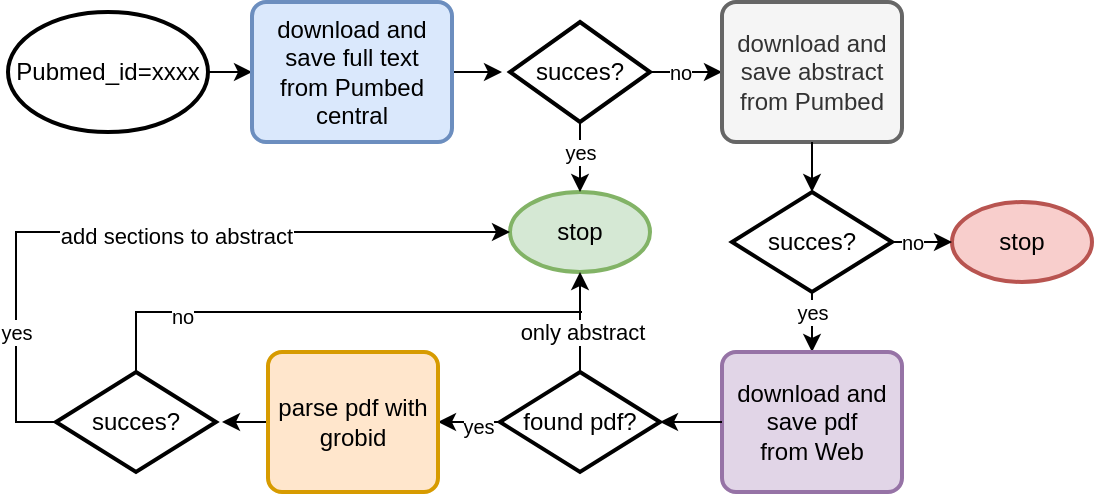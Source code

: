 <mxfile version="24.7.17">
  <diagram name="Page-1" id="FT69DGzZmtf_OwoHDabn">
    <mxGraphModel dx="669" dy="426" grid="1" gridSize="10" guides="1" tooltips="1" connect="1" arrows="1" fold="1" page="1" pageScale="1" pageWidth="827" pageHeight="1169" math="0" shadow="0">
      <root>
        <mxCell id="0" />
        <mxCell id="1" parent="0" />
        <mxCell id="o996kWGBLm6XRRgAgfAA-20" style="edgeStyle=orthogonalEdgeStyle;rounded=0;orthogonalLoop=1;jettySize=auto;html=1;exitX=1;exitY=0.5;exitDx=0;exitDy=0;exitPerimeter=0;entryX=0;entryY=0.5;entryDx=0;entryDy=0;" edge="1" parent="1" source="o996kWGBLm6XRRgAgfAA-5" target="o996kWGBLm6XRRgAgfAA-6">
          <mxGeometry relative="1" as="geometry" />
        </mxCell>
        <mxCell id="o996kWGBLm6XRRgAgfAA-5" value="Pubmed_id=xxxx" style="strokeWidth=2;html=1;shape=mxgraph.flowchart.start_1;whiteSpace=wrap;" vertex="1" parent="1">
          <mxGeometry x="93" y="130" width="100" height="60" as="geometry" />
        </mxCell>
        <mxCell id="o996kWGBLm6XRRgAgfAA-21" style="edgeStyle=orthogonalEdgeStyle;rounded=0;orthogonalLoop=1;jettySize=auto;html=1;exitX=1;exitY=0.5;exitDx=0;exitDy=0;" edge="1" parent="1" source="o996kWGBLm6XRRgAgfAA-6">
          <mxGeometry relative="1" as="geometry">
            <mxPoint x="340" y="160" as="targetPoint" />
          </mxGeometry>
        </mxCell>
        <mxCell id="o996kWGBLm6XRRgAgfAA-6" value="download and save full text&lt;div&gt;from Pumbed central&lt;/div&gt;" style="rounded=1;whiteSpace=wrap;html=1;absoluteArcSize=1;arcSize=14;strokeWidth=2;fillColor=#dae8fc;strokeColor=#6c8ebf;" vertex="1" parent="1">
          <mxGeometry x="215" y="125" width="100" height="70" as="geometry" />
        </mxCell>
        <mxCell id="o996kWGBLm6XRRgAgfAA-23" style="edgeStyle=orthogonalEdgeStyle;rounded=0;orthogonalLoop=1;jettySize=auto;html=1;exitX=1;exitY=0.5;exitDx=0;exitDy=0;exitPerimeter=0;entryX=0;entryY=0.5;entryDx=0;entryDy=0;" edge="1" parent="1" source="o996kWGBLm6XRRgAgfAA-7" target="o996kWGBLm6XRRgAgfAA-13">
          <mxGeometry relative="1" as="geometry" />
        </mxCell>
        <mxCell id="o996kWGBLm6XRRgAgfAA-32" value="&lt;font style=&quot;font-size: 10px;&quot;&gt;no&lt;/font&gt;" style="edgeLabel;html=1;align=center;verticalAlign=middle;resizable=0;points=[];" vertex="1" connectable="0" parent="o996kWGBLm6XRRgAgfAA-23">
          <mxGeometry x="-0.185" relative="1" as="geometry">
            <mxPoint as="offset" />
          </mxGeometry>
        </mxCell>
        <mxCell id="o996kWGBLm6XRRgAgfAA-7" value="succes?" style="strokeWidth=2;html=1;shape=mxgraph.flowchart.decision;whiteSpace=wrap;" vertex="1" parent="1">
          <mxGeometry x="344" y="135" width="70" height="50" as="geometry" />
        </mxCell>
        <mxCell id="o996kWGBLm6XRRgAgfAA-8" value="stop" style="strokeWidth=2;html=1;shape=mxgraph.flowchart.start_1;whiteSpace=wrap;fillColor=#d5e8d4;strokeColor=#82b366;" vertex="1" parent="1">
          <mxGeometry x="344" y="220" width="70" height="40" as="geometry" />
        </mxCell>
        <mxCell id="o996kWGBLm6XRRgAgfAA-13" value="download and save abstract&lt;div&gt;from Pumbed&lt;/div&gt;" style="rounded=1;whiteSpace=wrap;html=1;absoluteArcSize=1;arcSize=14;strokeWidth=2;fillColor=#f5f5f5;strokeColor=#666666;fontColor=#333333;" vertex="1" parent="1">
          <mxGeometry x="450" y="125" width="90" height="70" as="geometry" />
        </mxCell>
        <mxCell id="o996kWGBLm6XRRgAgfAA-28" style="edgeStyle=orthogonalEdgeStyle;rounded=0;orthogonalLoop=1;jettySize=auto;html=1;exitX=0.5;exitY=1;exitDx=0;exitDy=0;exitPerimeter=0;" edge="1" parent="1" source="o996kWGBLm6XRRgAgfAA-14" target="o996kWGBLm6XRRgAgfAA-27">
          <mxGeometry relative="1" as="geometry" />
        </mxCell>
        <mxCell id="o996kWGBLm6XRRgAgfAA-31" value="&lt;font style=&quot;font-size: 10px;&quot;&gt;yes&lt;/font&gt;" style="edgeLabel;html=1;align=center;verticalAlign=middle;resizable=0;points=[];" vertex="1" connectable="0" parent="o996kWGBLm6XRRgAgfAA-28">
          <mxGeometry x="-0.05" y="1" relative="1" as="geometry">
            <mxPoint x="1" y="-6" as="offset" />
          </mxGeometry>
        </mxCell>
        <mxCell id="o996kWGBLm6XRRgAgfAA-14" value="succes?" style="strokeWidth=2;html=1;shape=mxgraph.flowchart.decision;whiteSpace=wrap;" vertex="1" parent="1">
          <mxGeometry x="455" y="220" width="80" height="50" as="geometry" />
        </mxCell>
        <mxCell id="o996kWGBLm6XRRgAgfAA-22" value="&lt;font style=&quot;font-size: 10px;&quot;&gt;yes&lt;/font&gt;" style="edgeStyle=orthogonalEdgeStyle;rounded=0;orthogonalLoop=1;jettySize=auto;html=1;exitX=0.5;exitY=1;exitDx=0;exitDy=0;exitPerimeter=0;entryX=0.5;entryY=0;entryDx=0;entryDy=0;entryPerimeter=0;" edge="1" parent="1" source="o996kWGBLm6XRRgAgfAA-7" target="o996kWGBLm6XRRgAgfAA-8">
          <mxGeometry x="-0.143" relative="1" as="geometry">
            <mxPoint as="offset" />
          </mxGeometry>
        </mxCell>
        <mxCell id="o996kWGBLm6XRRgAgfAA-25" value="stop" style="strokeWidth=2;html=1;shape=mxgraph.flowchart.start_1;whiteSpace=wrap;fillColor=#f8cecc;strokeColor=#b85450;" vertex="1" parent="1">
          <mxGeometry x="565" y="225" width="70" height="40" as="geometry" />
        </mxCell>
        <mxCell id="o996kWGBLm6XRRgAgfAA-26" style="edgeStyle=orthogonalEdgeStyle;rounded=0;orthogonalLoop=1;jettySize=auto;html=1;exitX=1;exitY=0.5;exitDx=0;exitDy=0;exitPerimeter=0;entryX=0;entryY=0.5;entryDx=0;entryDy=0;entryPerimeter=0;" edge="1" parent="1" source="o996kWGBLm6XRRgAgfAA-14" target="o996kWGBLm6XRRgAgfAA-25">
          <mxGeometry relative="1" as="geometry" />
        </mxCell>
        <mxCell id="o996kWGBLm6XRRgAgfAA-29" value="&lt;font style=&quot;font-size: 10px;&quot;&gt;no&lt;/font&gt;" style="edgeLabel;html=1;align=center;verticalAlign=middle;resizable=0;points=[];" vertex="1" connectable="0" parent="o996kWGBLm6XRRgAgfAA-26">
          <mxGeometry x="-0.4" y="-4" relative="1" as="geometry">
            <mxPoint x="1" y="-4" as="offset" />
          </mxGeometry>
        </mxCell>
        <mxCell id="o996kWGBLm6XRRgAgfAA-27" value="download and save pdf&lt;div&gt;from Web&lt;/div&gt;" style="rounded=1;whiteSpace=wrap;html=1;absoluteArcSize=1;arcSize=14;strokeWidth=2;fillColor=#e1d5e7;strokeColor=#9673a6;" vertex="1" parent="1">
          <mxGeometry x="450" y="300" width="90" height="70" as="geometry" />
        </mxCell>
        <mxCell id="o996kWGBLm6XRRgAgfAA-33" style="edgeStyle=orthogonalEdgeStyle;rounded=0;orthogonalLoop=1;jettySize=auto;html=1;exitX=0.5;exitY=1;exitDx=0;exitDy=0;entryX=0.5;entryY=0;entryDx=0;entryDy=0;entryPerimeter=0;" edge="1" parent="1" source="o996kWGBLm6XRRgAgfAA-13" target="o996kWGBLm6XRRgAgfAA-14">
          <mxGeometry relative="1" as="geometry" />
        </mxCell>
        <mxCell id="o996kWGBLm6XRRgAgfAA-41" style="edgeStyle=orthogonalEdgeStyle;rounded=0;orthogonalLoop=1;jettySize=auto;html=1;exitX=0;exitY=0.5;exitDx=0;exitDy=0;exitPerimeter=0;entryX=1;entryY=0.5;entryDx=0;entryDy=0;" edge="1" parent="1" source="o996kWGBLm6XRRgAgfAA-34" target="o996kWGBLm6XRRgAgfAA-40">
          <mxGeometry relative="1" as="geometry" />
        </mxCell>
        <mxCell id="o996kWGBLm6XRRgAgfAA-42" value="&lt;font style=&quot;font-size: 10px;&quot;&gt;yes&lt;/font&gt;" style="edgeLabel;html=1;align=center;verticalAlign=middle;resizable=0;points=[];" vertex="1" connectable="0" parent="o996kWGBLm6XRRgAgfAA-41">
          <mxGeometry x="-0.283" y="2" relative="1" as="geometry">
            <mxPoint as="offset" />
          </mxGeometry>
        </mxCell>
        <mxCell id="o996kWGBLm6XRRgAgfAA-34" value="found pdf?" style="strokeWidth=2;html=1;shape=mxgraph.flowchart.decision;whiteSpace=wrap;" vertex="1" parent="1">
          <mxGeometry x="339" y="310" width="80" height="50" as="geometry" />
        </mxCell>
        <mxCell id="o996kWGBLm6XRRgAgfAA-35" style="edgeStyle=orthogonalEdgeStyle;rounded=0;orthogonalLoop=1;jettySize=auto;html=1;exitX=0;exitY=0.5;exitDx=0;exitDy=0;entryX=1;entryY=0.5;entryDx=0;entryDy=0;entryPerimeter=0;" edge="1" parent="1" source="o996kWGBLm6XRRgAgfAA-27" target="o996kWGBLm6XRRgAgfAA-34">
          <mxGeometry relative="1" as="geometry" />
        </mxCell>
        <mxCell id="o996kWGBLm6XRRgAgfAA-47" style="edgeStyle=orthogonalEdgeStyle;rounded=0;orthogonalLoop=1;jettySize=auto;html=1;exitX=0;exitY=0.5;exitDx=0;exitDy=0;" edge="1" parent="1" source="o996kWGBLm6XRRgAgfAA-40">
          <mxGeometry relative="1" as="geometry">
            <mxPoint x="200" y="334.69" as="targetPoint" />
          </mxGeometry>
        </mxCell>
        <mxCell id="o996kWGBLm6XRRgAgfAA-40" value="parse pdf with grobid" style="rounded=1;whiteSpace=wrap;html=1;absoluteArcSize=1;arcSize=14;strokeWidth=2;fillColor=#ffe6cc;strokeColor=#d79b00;" vertex="1" parent="1">
          <mxGeometry x="223" y="300" width="85" height="70" as="geometry" />
        </mxCell>
        <mxCell id="o996kWGBLm6XRRgAgfAA-56" style="edgeStyle=orthogonalEdgeStyle;rounded=0;orthogonalLoop=1;jettySize=auto;html=1;exitX=0.5;exitY=0;exitDx=0;exitDy=0;exitPerimeter=0;endArrow=none;endFill=0;" edge="1" parent="1" source="o996kWGBLm6XRRgAgfAA-43">
          <mxGeometry relative="1" as="geometry">
            <mxPoint x="380" y="280" as="targetPoint" />
            <Array as="points">
              <mxPoint x="157" y="280" />
            </Array>
          </mxGeometry>
        </mxCell>
        <mxCell id="o996kWGBLm6XRRgAgfAA-57" value="&lt;font style=&quot;font-size: 10px;&quot;&gt;no&lt;/font&gt;" style="edgeLabel;html=1;align=center;verticalAlign=middle;resizable=0;points=[];" vertex="1" connectable="0" parent="o996kWGBLm6XRRgAgfAA-56">
          <mxGeometry x="-0.706" y="-2" relative="1" as="geometry">
            <mxPoint x="16" as="offset" />
          </mxGeometry>
        </mxCell>
        <mxCell id="o996kWGBLm6XRRgAgfAA-43" value="succes?" style="strokeWidth=2;html=1;shape=mxgraph.flowchart.decision;whiteSpace=wrap;" vertex="1" parent="1">
          <mxGeometry x="117" y="310" width="80" height="50" as="geometry" />
        </mxCell>
        <mxCell id="o996kWGBLm6XRRgAgfAA-44" value="only abstract" style="edgeStyle=orthogonalEdgeStyle;rounded=0;orthogonalLoop=1;jettySize=auto;html=1;exitX=0.5;exitY=0;exitDx=0;exitDy=0;exitPerimeter=0;entryX=0.5;entryY=1;entryDx=0;entryDy=0;entryPerimeter=0;" edge="1" parent="1">
          <mxGeometry x="-0.2" y="-1" relative="1" as="geometry">
            <mxPoint x="379" y="310" as="sourcePoint" />
            <mxPoint x="379" y="260" as="targetPoint" />
            <mxPoint as="offset" />
          </mxGeometry>
        </mxCell>
        <mxCell id="o996kWGBLm6XRRgAgfAA-53" style="edgeStyle=orthogonalEdgeStyle;rounded=0;orthogonalLoop=1;jettySize=auto;html=1;exitX=0;exitY=0.5;exitDx=0;exitDy=0;exitPerimeter=0;entryX=0;entryY=0.5;entryDx=0;entryDy=0;entryPerimeter=0;" edge="1" parent="1" source="o996kWGBLm6XRRgAgfAA-43" target="o996kWGBLm6XRRgAgfAA-8">
          <mxGeometry relative="1" as="geometry" />
        </mxCell>
        <mxCell id="o996kWGBLm6XRRgAgfAA-54" value="add sections to abstract" style="edgeLabel;html=1;align=center;verticalAlign=middle;resizable=0;points=[];" vertex="1" connectable="0" parent="o996kWGBLm6XRRgAgfAA-53">
          <mxGeometry x="0.077" y="-2" relative="1" as="geometry">
            <mxPoint as="offset" />
          </mxGeometry>
        </mxCell>
        <mxCell id="o996kWGBLm6XRRgAgfAA-55" value="&lt;font style=&quot;font-size: 10px;&quot;&gt;yes&lt;/font&gt;" style="edgeLabel;html=1;align=center;verticalAlign=middle;resizable=0;points=[];" vertex="1" connectable="0" parent="o996kWGBLm6XRRgAgfAA-53">
          <mxGeometry x="-0.64" relative="1" as="geometry">
            <mxPoint as="offset" />
          </mxGeometry>
        </mxCell>
      </root>
    </mxGraphModel>
  </diagram>
</mxfile>
